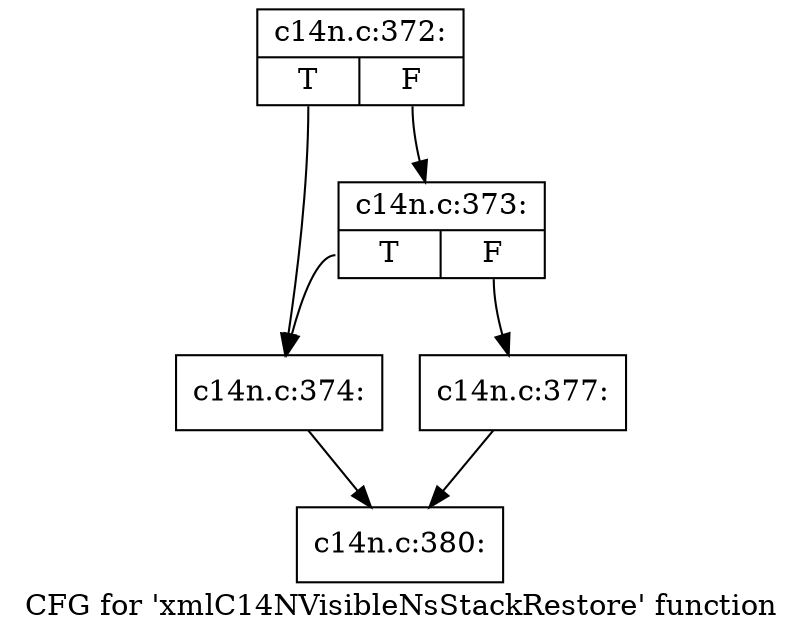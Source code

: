 digraph "CFG for 'xmlC14NVisibleNsStackRestore' function" {
	label="CFG for 'xmlC14NVisibleNsStackRestore' function";

	Node0x4b64640 [shape=record,label="{c14n.c:372:|{<s0>T|<s1>F}}"];
	Node0x4b64640:s0 -> Node0x4b64930;
	Node0x4b64640:s1 -> Node0x4b649d0;
	Node0x4b649d0 [shape=record,label="{c14n.c:373:|{<s0>T|<s1>F}}"];
	Node0x4b649d0:s0 -> Node0x4b64930;
	Node0x4b649d0:s1 -> Node0x4b64980;
	Node0x4b64930 [shape=record,label="{c14n.c:374:}"];
	Node0x4b64930 -> Node0x4b4cb20;
	Node0x4b64980 [shape=record,label="{c14n.c:377:}"];
	Node0x4b64980 -> Node0x4b4cb20;
	Node0x4b4cb20 [shape=record,label="{c14n.c:380:}"];
}
